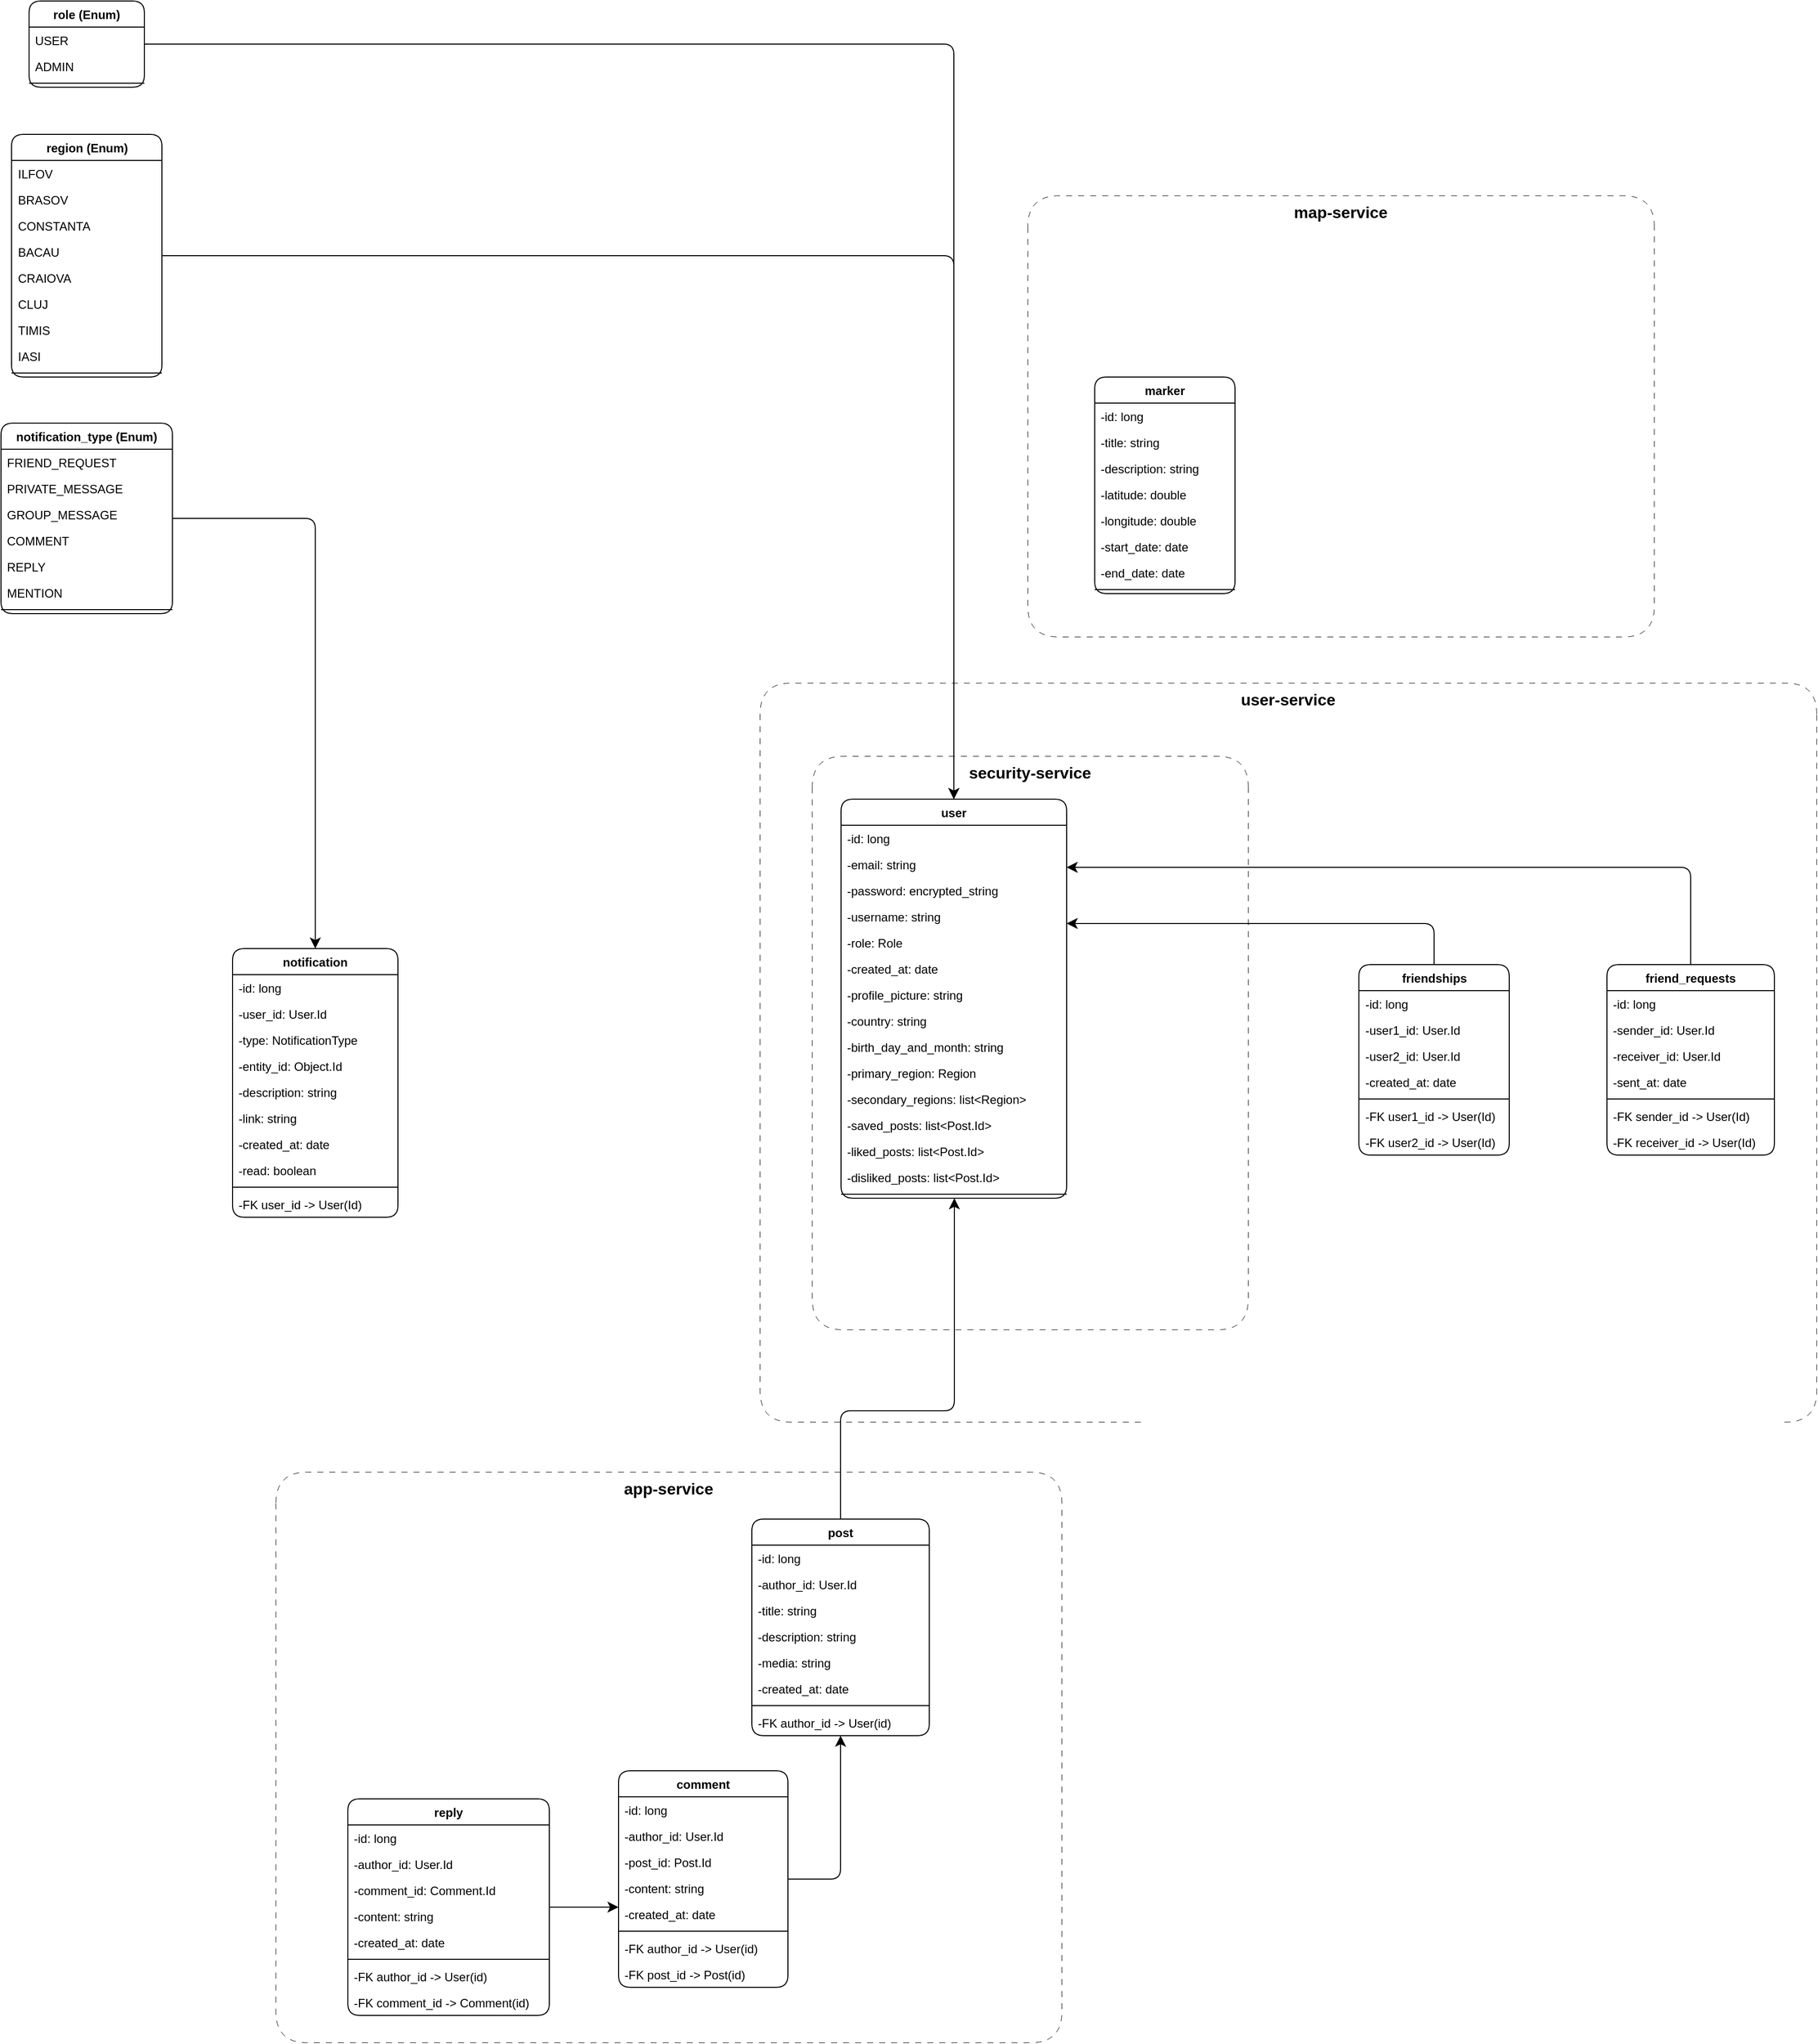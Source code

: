 <mxfile version="22.1.16" type="device">
  <diagram id="C5RBs43oDa-KdzZeNtuy" name="Page-1">
    <mxGraphModel dx="3133" dy="2729" grid="0" gridSize="10" guides="1" tooltips="1" connect="1" arrows="1" fold="1" page="0" pageScale="1" pageWidth="827" pageHeight="1169" math="0" shadow="0">
      <root>
        <mxCell id="WIyWlLk6GJQsqaUBKTNV-0" />
        <mxCell id="WIyWlLk6GJQsqaUBKTNV-1" parent="WIyWlLk6GJQsqaUBKTNV-0" />
        <mxCell id="ZIp37WjM1CENqptQfmg1-0" value="user" style="swimlane;fontStyle=1;align=center;verticalAlign=top;childLayout=stackLayout;horizontal=1;startSize=26;horizontalStack=0;resizeParent=1;resizeParentMax=0;resizeLast=0;collapsible=1;marginBottom=0;whiteSpace=wrap;html=1;rounded=1;glass=0;" parent="WIyWlLk6GJQsqaUBKTNV-1" vertex="1">
          <mxGeometry x="201" y="-84" width="225" height="398" as="geometry" />
        </mxCell>
        <mxCell id="ZIp37WjM1CENqptQfmg1-35" value="-id: long" style="text;strokeColor=none;fillColor=none;align=left;verticalAlign=top;spacingLeft=4;spacingRight=4;overflow=hidden;rotatable=0;points=[[0,0.5],[1,0.5]];portConstraint=eastwest;whiteSpace=wrap;html=1;rounded=1;" parent="ZIp37WjM1CENqptQfmg1-0" vertex="1">
          <mxGeometry y="26" width="225" height="26" as="geometry" />
        </mxCell>
        <mxCell id="ZIp37WjM1CENqptQfmg1-29" value="-email: string" style="text;strokeColor=none;fillColor=none;align=left;verticalAlign=top;spacingLeft=4;spacingRight=4;overflow=hidden;rotatable=0;points=[[0,0.5],[1,0.5]];portConstraint=eastwest;whiteSpace=wrap;html=1;rounded=1;" parent="ZIp37WjM1CENqptQfmg1-0" vertex="1">
          <mxGeometry y="52" width="225" height="26" as="geometry" />
        </mxCell>
        <mxCell id="ZIp37WjM1CENqptQfmg1-26" value="-password: encrypted_string" style="text;strokeColor=none;fillColor=none;align=left;verticalAlign=top;spacingLeft=4;spacingRight=4;overflow=hidden;rotatable=0;points=[[0,0.5],[1,0.5]];portConstraint=eastwest;whiteSpace=wrap;html=1;rounded=1;" parent="ZIp37WjM1CENqptQfmg1-0" vertex="1">
          <mxGeometry y="78" width="225" height="26" as="geometry" />
        </mxCell>
        <mxCell id="ZIp37WjM1CENqptQfmg1-1" value="-username: string&lt;br&gt;" style="text;strokeColor=none;fillColor=none;align=left;verticalAlign=top;spacingLeft=4;spacingRight=4;overflow=hidden;rotatable=0;points=[[0,0.5],[1,0.5]];portConstraint=eastwest;whiteSpace=wrap;html=1;rounded=1;" parent="ZIp37WjM1CENqptQfmg1-0" vertex="1">
          <mxGeometry y="104" width="225" height="26" as="geometry" />
        </mxCell>
        <mxCell id="AUNSWJRfsBHNCjT6qYUv-6" value="-role: Role" style="text;strokeColor=none;fillColor=none;align=left;verticalAlign=top;spacingLeft=4;spacingRight=4;overflow=hidden;rotatable=0;points=[[0,0.5],[1,0.5]];portConstraint=eastwest;whiteSpace=wrap;html=1;rounded=1;" parent="ZIp37WjM1CENqptQfmg1-0" vertex="1">
          <mxGeometry y="130" width="225" height="26" as="geometry" />
        </mxCell>
        <mxCell id="ZIp37WjM1CENqptQfmg1-63" value="-created_at: date" style="text;strokeColor=none;fillColor=none;align=left;verticalAlign=top;spacingLeft=4;spacingRight=4;overflow=hidden;rotatable=0;points=[[0,0.5],[1,0.5]];portConstraint=eastwest;whiteSpace=wrap;html=1;rounded=1;" parent="ZIp37WjM1CENqptQfmg1-0" vertex="1">
          <mxGeometry y="156" width="225" height="26" as="geometry" />
        </mxCell>
        <mxCell id="ZIp37WjM1CENqptQfmg1-30" value="-profile_picture: string" style="text;strokeColor=none;fillColor=none;align=left;verticalAlign=top;spacingLeft=4;spacingRight=4;overflow=hidden;rotatable=0;points=[[0,0.5],[1,0.5]];portConstraint=eastwest;whiteSpace=wrap;html=1;rounded=1;" parent="ZIp37WjM1CENqptQfmg1-0" vertex="1">
          <mxGeometry y="182" width="225" height="26" as="geometry" />
        </mxCell>
        <mxCell id="ZIp37WjM1CENqptQfmg1-32" value="-country: string" style="text;strokeColor=none;fillColor=none;align=left;verticalAlign=top;spacingLeft=4;spacingRight=4;overflow=hidden;rotatable=0;points=[[0,0.5],[1,0.5]];portConstraint=eastwest;whiteSpace=wrap;html=1;rounded=1;" parent="ZIp37WjM1CENqptQfmg1-0" vertex="1">
          <mxGeometry y="208" width="225" height="26" as="geometry" />
        </mxCell>
        <mxCell id="ZIp37WjM1CENqptQfmg1-33" value="-birth_day_and_month: string" style="text;strokeColor=none;fillColor=none;align=left;verticalAlign=top;spacingLeft=4;spacingRight=4;overflow=hidden;rotatable=0;points=[[0,0.5],[1,0.5]];portConstraint=eastwest;whiteSpace=wrap;html=1;rounded=1;" parent="ZIp37WjM1CENqptQfmg1-0" vertex="1">
          <mxGeometry y="234" width="225" height="26" as="geometry" />
        </mxCell>
        <mxCell id="ZIp37WjM1CENqptQfmg1-34" value="-primary_region: Region" style="text;strokeColor=none;fillColor=none;align=left;verticalAlign=top;spacingLeft=4;spacingRight=4;overflow=hidden;rotatable=0;points=[[0,0.5],[1,0.5]];portConstraint=eastwest;whiteSpace=wrap;html=1;rounded=1;" parent="ZIp37WjM1CENqptQfmg1-0" vertex="1">
          <mxGeometry y="260" width="225" height="26" as="geometry" />
        </mxCell>
        <mxCell id="AUNSWJRfsBHNCjT6qYUv-0" value="-secondary_regions: list&amp;lt;Region&amp;gt;" style="text;strokeColor=none;fillColor=none;align=left;verticalAlign=top;spacingLeft=4;spacingRight=4;overflow=hidden;rotatable=0;points=[[0,0.5],[1,0.5]];portConstraint=eastwest;whiteSpace=wrap;html=1;rounded=1;" parent="ZIp37WjM1CENqptQfmg1-0" vertex="1">
          <mxGeometry y="286" width="225" height="26" as="geometry" />
        </mxCell>
        <mxCell id="ZIp37WjM1CENqptQfmg1-96" value="-saved_posts: list&amp;lt;Post.Id&amp;gt;" style="text;strokeColor=none;fillColor=none;align=left;verticalAlign=top;spacingLeft=4;spacingRight=4;overflow=hidden;rotatable=0;points=[[0,0.5],[1,0.5]];portConstraint=eastwest;whiteSpace=wrap;html=1;rounded=1;" parent="ZIp37WjM1CENqptQfmg1-0" vertex="1">
          <mxGeometry y="312" width="225" height="26" as="geometry" />
        </mxCell>
        <mxCell id="AUNSWJRfsBHNCjT6qYUv-1" value="-liked_posts: list&amp;lt;Post.Id&amp;gt;" style="text;strokeColor=none;fillColor=none;align=left;verticalAlign=top;spacingLeft=4;spacingRight=4;overflow=hidden;rotatable=0;points=[[0,0.5],[1,0.5]];portConstraint=eastwest;whiteSpace=wrap;html=1;rounded=1;" parent="ZIp37WjM1CENqptQfmg1-0" vertex="1">
          <mxGeometry y="338" width="225" height="26" as="geometry" />
        </mxCell>
        <mxCell id="AUNSWJRfsBHNCjT6qYUv-2" value="-disliked_posts: list&amp;lt;Post.Id&amp;gt;" style="text;strokeColor=none;fillColor=none;align=left;verticalAlign=top;spacingLeft=4;spacingRight=4;overflow=hidden;rotatable=0;points=[[0,0.5],[1,0.5]];portConstraint=eastwest;whiteSpace=wrap;html=1;rounded=1;" parent="ZIp37WjM1CENqptQfmg1-0" vertex="1">
          <mxGeometry y="364" width="225" height="26" as="geometry" />
        </mxCell>
        <mxCell id="ZIp37WjM1CENqptQfmg1-2" value="" style="line;strokeWidth=1;fillColor=none;align=left;verticalAlign=middle;spacingTop=-1;spacingLeft=3;spacingRight=3;rotatable=0;labelPosition=right;points=[];portConstraint=eastwest;strokeColor=inherit;rounded=1;" parent="ZIp37WjM1CENqptQfmg1-0" vertex="1">
          <mxGeometry y="390" width="225" height="8" as="geometry" />
        </mxCell>
        <mxCell id="ZIp37WjM1CENqptQfmg1-12" value="comment" style="swimlane;fontStyle=1;align=center;verticalAlign=top;childLayout=stackLayout;horizontal=1;startSize=26;horizontalStack=0;resizeParent=1;resizeParentMax=0;resizeLast=0;collapsible=1;marginBottom=0;whiteSpace=wrap;html=1;rounded=1;" parent="WIyWlLk6GJQsqaUBKTNV-1" vertex="1">
          <mxGeometry x="-21" y="885" width="169" height="216" as="geometry" />
        </mxCell>
        <mxCell id="ZIp37WjM1CENqptQfmg1-58" value="-id: long" style="text;strokeColor=none;fillColor=none;align=left;verticalAlign=top;spacingLeft=4;spacingRight=4;overflow=hidden;rotatable=0;points=[[0,0.5],[1,0.5]];portConstraint=eastwest;whiteSpace=wrap;html=1;rounded=1;" parent="ZIp37WjM1CENqptQfmg1-12" vertex="1">
          <mxGeometry y="26" width="169" height="26" as="geometry" />
        </mxCell>
        <mxCell id="ZIp37WjM1CENqptQfmg1-13" value="-author_id: User.Id" style="text;strokeColor=none;fillColor=none;align=left;verticalAlign=top;spacingLeft=4;spacingRight=4;overflow=hidden;rotatable=0;points=[[0,0.5],[1,0.5]];portConstraint=eastwest;whiteSpace=wrap;html=1;rounded=1;" parent="ZIp37WjM1CENqptQfmg1-12" vertex="1">
          <mxGeometry y="52" width="169" height="26" as="geometry" />
        </mxCell>
        <mxCell id="ZIp37WjM1CENqptQfmg1-44" value="-post_id: Post.Id" style="text;strokeColor=none;fillColor=none;align=left;verticalAlign=top;spacingLeft=4;spacingRight=4;overflow=hidden;rotatable=0;points=[[0,0.5],[1,0.5]];portConstraint=eastwest;whiteSpace=wrap;html=1;rounded=1;" parent="ZIp37WjM1CENqptQfmg1-12" vertex="1">
          <mxGeometry y="78" width="169" height="26" as="geometry" />
        </mxCell>
        <mxCell id="ZIp37WjM1CENqptQfmg1-43" value="-content: string" style="text;strokeColor=none;fillColor=none;align=left;verticalAlign=top;spacingLeft=4;spacingRight=4;overflow=hidden;rotatable=0;points=[[0,0.5],[1,0.5]];portConstraint=eastwest;whiteSpace=wrap;html=1;rounded=1;" parent="ZIp37WjM1CENqptQfmg1-12" vertex="1">
          <mxGeometry y="104" width="169" height="26" as="geometry" />
        </mxCell>
        <mxCell id="ZIp37WjM1CENqptQfmg1-61" value="-created_at: date" style="text;strokeColor=none;fillColor=none;align=left;verticalAlign=top;spacingLeft=4;spacingRight=4;overflow=hidden;rotatable=0;points=[[0,0.5],[1,0.5]];portConstraint=eastwest;whiteSpace=wrap;html=1;rounded=1;" parent="ZIp37WjM1CENqptQfmg1-12" vertex="1">
          <mxGeometry y="130" width="169" height="26" as="geometry" />
        </mxCell>
        <mxCell id="ZIp37WjM1CENqptQfmg1-14" value="" style="line;strokeWidth=1;fillColor=none;align=left;verticalAlign=middle;spacingTop=-1;spacingLeft=3;spacingRight=3;rotatable=0;labelPosition=right;points=[];portConstraint=eastwest;strokeColor=inherit;rounded=1;" parent="ZIp37WjM1CENqptQfmg1-12" vertex="1">
          <mxGeometry y="156" width="169" height="8" as="geometry" />
        </mxCell>
        <mxCell id="fnZOQLphqaapDH8NrHmS-1" value="-FK author_id -&amp;gt; User(id)" style="text;strokeColor=none;fillColor=none;align=left;verticalAlign=top;spacingLeft=4;spacingRight=4;overflow=hidden;rotatable=0;points=[[0,0.5],[1,0.5]];portConstraint=eastwest;whiteSpace=wrap;html=1;rounded=1;" vertex="1" parent="ZIp37WjM1CENqptQfmg1-12">
          <mxGeometry y="164" width="169" height="26" as="geometry" />
        </mxCell>
        <mxCell id="fnZOQLphqaapDH8NrHmS-3" value="-FK post_id -&amp;gt; Post(id)" style="text;strokeColor=none;fillColor=none;align=left;verticalAlign=top;spacingLeft=4;spacingRight=4;overflow=hidden;rotatable=0;points=[[0,0.5],[1,0.5]];portConstraint=eastwest;whiteSpace=wrap;html=1;rounded=1;" vertex="1" parent="ZIp37WjM1CENqptQfmg1-12">
          <mxGeometry y="190" width="169" height="26" as="geometry" />
        </mxCell>
        <mxCell id="AUNSWJRfsBHNCjT6qYUv-16" value="role (Enum)" style="swimlane;fontStyle=1;align=center;verticalAlign=top;childLayout=stackLayout;horizontal=1;startSize=26;horizontalStack=0;resizeParent=1;resizeParentMax=0;resizeLast=0;collapsible=1;marginBottom=0;whiteSpace=wrap;html=1;rounded=1;" parent="WIyWlLk6GJQsqaUBKTNV-1" vertex="1">
          <mxGeometry x="-609" y="-880" width="115" height="86" as="geometry" />
        </mxCell>
        <mxCell id="AUNSWJRfsBHNCjT6qYUv-17" value="USER" style="text;strokeColor=none;fillColor=none;align=left;verticalAlign=top;spacingLeft=4;spacingRight=4;overflow=hidden;rotatable=0;points=[[0,0.5],[1,0.5]];portConstraint=eastwest;whiteSpace=wrap;html=1;rounded=1;" parent="AUNSWJRfsBHNCjT6qYUv-16" vertex="1">
          <mxGeometry y="26" width="115" height="26" as="geometry" />
        </mxCell>
        <mxCell id="AUNSWJRfsBHNCjT6qYUv-18" value="ADMIN" style="text;strokeColor=none;fillColor=none;align=left;verticalAlign=top;spacingLeft=4;spacingRight=4;overflow=hidden;rotatable=0;points=[[0,0.5],[1,0.5]];portConstraint=eastwest;whiteSpace=wrap;html=1;rounded=1;" parent="AUNSWJRfsBHNCjT6qYUv-16" vertex="1">
          <mxGeometry y="52" width="115" height="26" as="geometry" />
        </mxCell>
        <mxCell id="AUNSWJRfsBHNCjT6qYUv-24" value="" style="line;strokeWidth=1;fillColor=none;align=left;verticalAlign=middle;spacingTop=-1;spacingLeft=3;spacingRight=3;rotatable=0;labelPosition=right;points=[];portConstraint=eastwest;strokeColor=inherit;rounded=1;" parent="AUNSWJRfsBHNCjT6qYUv-16" vertex="1">
          <mxGeometry y="78" width="115" height="8" as="geometry" />
        </mxCell>
        <mxCell id="AUNSWJRfsBHNCjT6qYUv-26" value="region (Enum)" style="swimlane;fontStyle=1;align=center;verticalAlign=top;childLayout=stackLayout;horizontal=1;startSize=26;horizontalStack=0;resizeParent=1;resizeParentMax=0;resizeLast=0;collapsible=1;marginBottom=0;whiteSpace=wrap;html=1;rounded=1;" parent="WIyWlLk6GJQsqaUBKTNV-1" vertex="1">
          <mxGeometry x="-626.5" y="-747" width="150" height="242" as="geometry" />
        </mxCell>
        <mxCell id="AUNSWJRfsBHNCjT6qYUv-27" value="ILFOV" style="text;strokeColor=none;fillColor=none;align=left;verticalAlign=top;spacingLeft=4;spacingRight=4;overflow=hidden;rotatable=0;points=[[0,0.5],[1,0.5]];portConstraint=eastwest;whiteSpace=wrap;html=1;rounded=1;" parent="AUNSWJRfsBHNCjT6qYUv-26" vertex="1">
          <mxGeometry y="26" width="150" height="26" as="geometry" />
        </mxCell>
        <mxCell id="AUNSWJRfsBHNCjT6qYUv-28" value="BRASOV" style="text;strokeColor=none;fillColor=none;align=left;verticalAlign=top;spacingLeft=4;spacingRight=4;overflow=hidden;rotatable=0;points=[[0,0.5],[1,0.5]];portConstraint=eastwest;whiteSpace=wrap;html=1;rounded=1;" parent="AUNSWJRfsBHNCjT6qYUv-26" vertex="1">
          <mxGeometry y="52" width="150" height="26" as="geometry" />
        </mxCell>
        <mxCell id="AUNSWJRfsBHNCjT6qYUv-30" value="CONSTANTA" style="text;strokeColor=none;fillColor=none;align=left;verticalAlign=top;spacingLeft=4;spacingRight=4;overflow=hidden;rotatable=0;points=[[0,0.5],[1,0.5]];portConstraint=eastwest;whiteSpace=wrap;html=1;rounded=1;" parent="AUNSWJRfsBHNCjT6qYUv-26" vertex="1">
          <mxGeometry y="78" width="150" height="26" as="geometry" />
        </mxCell>
        <mxCell id="AUNSWJRfsBHNCjT6qYUv-31" value="BACAU" style="text;strokeColor=none;fillColor=none;align=left;verticalAlign=top;spacingLeft=4;spacingRight=4;overflow=hidden;rotatable=0;points=[[0,0.5],[1,0.5]];portConstraint=eastwest;whiteSpace=wrap;html=1;rounded=1;" parent="AUNSWJRfsBHNCjT6qYUv-26" vertex="1">
          <mxGeometry y="104" width="150" height="26" as="geometry" />
        </mxCell>
        <mxCell id="AUNSWJRfsBHNCjT6qYUv-32" value="CRAIOVA" style="text;strokeColor=none;fillColor=none;align=left;verticalAlign=top;spacingLeft=4;spacingRight=4;overflow=hidden;rotatable=0;points=[[0,0.5],[1,0.5]];portConstraint=eastwest;whiteSpace=wrap;html=1;rounded=1;" parent="AUNSWJRfsBHNCjT6qYUv-26" vertex="1">
          <mxGeometry y="130" width="150" height="26" as="geometry" />
        </mxCell>
        <mxCell id="AUNSWJRfsBHNCjT6qYUv-33" value="CLUJ" style="text;strokeColor=none;fillColor=none;align=left;verticalAlign=top;spacingLeft=4;spacingRight=4;overflow=hidden;rotatable=0;points=[[0,0.5],[1,0.5]];portConstraint=eastwest;whiteSpace=wrap;html=1;rounded=1;" parent="AUNSWJRfsBHNCjT6qYUv-26" vertex="1">
          <mxGeometry y="156" width="150" height="26" as="geometry" />
        </mxCell>
        <mxCell id="AUNSWJRfsBHNCjT6qYUv-41" value="TIMIS" style="text;strokeColor=none;fillColor=none;align=left;verticalAlign=top;spacingLeft=4;spacingRight=4;overflow=hidden;rotatable=0;points=[[0,0.5],[1,0.5]];portConstraint=eastwest;whiteSpace=wrap;html=1;rounded=1;" parent="AUNSWJRfsBHNCjT6qYUv-26" vertex="1">
          <mxGeometry y="182" width="150" height="26" as="geometry" />
        </mxCell>
        <mxCell id="AUNSWJRfsBHNCjT6qYUv-34" value="IASI" style="text;strokeColor=none;fillColor=none;align=left;verticalAlign=top;spacingLeft=4;spacingRight=4;overflow=hidden;rotatable=0;points=[[0,0.5],[1,0.5]];portConstraint=eastwest;whiteSpace=wrap;html=1;rounded=1;" parent="AUNSWJRfsBHNCjT6qYUv-26" vertex="1">
          <mxGeometry y="208" width="150" height="26" as="geometry" />
        </mxCell>
        <mxCell id="AUNSWJRfsBHNCjT6qYUv-29" value="" style="line;strokeWidth=1;fillColor=none;align=left;verticalAlign=middle;spacingTop=-1;spacingLeft=3;spacingRight=3;rotatable=0;labelPosition=right;points=[];portConstraint=eastwest;strokeColor=inherit;rounded=1;" parent="AUNSWJRfsBHNCjT6qYUv-26" vertex="1">
          <mxGeometry y="234" width="150" height="8" as="geometry" />
        </mxCell>
        <mxCell id="AUNSWJRfsBHNCjT6qYUv-43" value="" style="edgeStyle=segmentEdgeStyle;endArrow=classic;html=1;rounded=1;endSize=8;startSize=8;fontSize=12;" parent="WIyWlLk6GJQsqaUBKTNV-1" source="AUNSWJRfsBHNCjT6qYUv-26" target="ZIp37WjM1CENqptQfmg1-0" edge="1">
          <mxGeometry width="50" height="50" relative="1" as="geometry">
            <mxPoint x="110" y="340" as="sourcePoint" />
            <mxPoint x="160" y="290" as="targetPoint" />
          </mxGeometry>
        </mxCell>
        <mxCell id="AUNSWJRfsBHNCjT6qYUv-44" value="" style="edgeStyle=segmentEdgeStyle;endArrow=classic;html=1;rounded=1;endSize=8;startSize=8;fontSize=12;" parent="WIyWlLk6GJQsqaUBKTNV-1" source="ZIp37WjM1CENqptQfmg1-12" target="ZIp37WjM1CENqptQfmg1-8" edge="1">
          <mxGeometry width="50" height="50" relative="1" as="geometry">
            <mxPoint x="-379" y="880" as="sourcePoint" />
            <mxPoint x="-329" y="830" as="targetPoint" />
          </mxGeometry>
        </mxCell>
        <mxCell id="AUNSWJRfsBHNCjT6qYUv-45" value="" style="edgeStyle=segmentEdgeStyle;endArrow=classic;html=1;rounded=1;endSize=8;startSize=8;fontSize=12;" parent="WIyWlLk6GJQsqaUBKTNV-1" source="ZIp37WjM1CENqptQfmg1-8" target="ZIp37WjM1CENqptQfmg1-0" edge="1">
          <mxGeometry width="50" height="50" relative="1" as="geometry">
            <mxPoint x="100" y="430" as="sourcePoint" />
            <mxPoint x="150" y="380" as="targetPoint" />
            <Array as="points">
              <mxPoint x="201" y="526" />
              <mxPoint x="314" y="526" />
            </Array>
          </mxGeometry>
        </mxCell>
        <mxCell id="AUNSWJRfsBHNCjT6qYUv-46" value="" style="edgeStyle=segmentEdgeStyle;endArrow=classic;html=1;rounded=1;endSize=8;startSize=8;fontSize=12;" parent="WIyWlLk6GJQsqaUBKTNV-1" source="ZIp37WjM1CENqptQfmg1-45" target="ZIp37WjM1CENqptQfmg1-12" edge="1">
          <mxGeometry width="50" height="50" relative="1" as="geometry">
            <mxPoint x="-256" y="776" as="sourcePoint" />
            <mxPoint x="-206" y="726" as="targetPoint" />
          </mxGeometry>
        </mxCell>
        <mxCell id="AUNSWJRfsBHNCjT6qYUv-47" value="" style="edgeStyle=segmentEdgeStyle;endArrow=classic;html=1;rounded=1;endSize=8;startSize=8;fontSize=12;" parent="WIyWlLk6GJQsqaUBKTNV-1" source="AUNSWJRfsBHNCjT6qYUv-16" target="ZIp37WjM1CENqptQfmg1-0" edge="1">
          <mxGeometry width="50" height="50" relative="1" as="geometry">
            <mxPoint x="140" y="370" as="sourcePoint" />
            <mxPoint x="190" y="320" as="targetPoint" />
          </mxGeometry>
        </mxCell>
        <mxCell id="qL8LeOFkSq4ELY79T3Pa-41" value="notification" style="swimlane;fontStyle=1;align=center;verticalAlign=top;childLayout=stackLayout;horizontal=1;startSize=26;horizontalStack=0;resizeParent=1;resizeParentMax=0;resizeLast=0;collapsible=1;marginBottom=0;whiteSpace=wrap;html=1;rounded=1;" parent="WIyWlLk6GJQsqaUBKTNV-1" vertex="1">
          <mxGeometry x="-406" y="65" width="165" height="268" as="geometry" />
        </mxCell>
        <mxCell id="qL8LeOFkSq4ELY79T3Pa-42" value="-id: long" style="text;strokeColor=none;fillColor=none;align=left;verticalAlign=top;spacingLeft=4;spacingRight=4;overflow=hidden;rotatable=0;points=[[0,0.5],[1,0.5]];portConstraint=eastwest;whiteSpace=wrap;html=1;rounded=1;" parent="qL8LeOFkSq4ELY79T3Pa-41" vertex="1">
          <mxGeometry y="26" width="165" height="26" as="geometry" />
        </mxCell>
        <mxCell id="qL8LeOFkSq4ELY79T3Pa-43" value="-user_id: User.Id" style="text;strokeColor=none;fillColor=none;align=left;verticalAlign=top;spacingLeft=4;spacingRight=4;overflow=hidden;rotatable=0;points=[[0,0.5],[1,0.5]];portConstraint=eastwest;whiteSpace=wrap;html=1;rounded=1;" parent="qL8LeOFkSq4ELY79T3Pa-41" vertex="1">
          <mxGeometry y="52" width="165" height="26" as="geometry" />
        </mxCell>
        <mxCell id="qL8LeOFkSq4ELY79T3Pa-69" value="-type: NotificationType" style="text;strokeColor=none;fillColor=none;align=left;verticalAlign=top;spacingLeft=4;spacingRight=4;overflow=hidden;rotatable=0;points=[[0,0.5],[1,0.5]];portConstraint=eastwest;whiteSpace=wrap;html=1;rounded=1;" parent="qL8LeOFkSq4ELY79T3Pa-41" vertex="1">
          <mxGeometry y="78" width="165" height="26" as="geometry" />
        </mxCell>
        <mxCell id="qL8LeOFkSq4ELY79T3Pa-57" value="-entity_id: Object.Id" style="text;strokeColor=none;fillColor=none;align=left;verticalAlign=top;spacingLeft=4;spacingRight=4;overflow=hidden;rotatable=0;points=[[0,0.5],[1,0.5]];portConstraint=eastwest;whiteSpace=wrap;html=1;rounded=1;" parent="qL8LeOFkSq4ELY79T3Pa-41" vertex="1">
          <mxGeometry y="104" width="165" height="26" as="geometry" />
        </mxCell>
        <mxCell id="qL8LeOFkSq4ELY79T3Pa-76" value="-description: string" style="text;strokeColor=none;fillColor=none;align=left;verticalAlign=top;spacingLeft=4;spacingRight=4;overflow=hidden;rotatable=0;points=[[0,0.5],[1,0.5]];portConstraint=eastwest;whiteSpace=wrap;html=1;rounded=1;" parent="qL8LeOFkSq4ELY79T3Pa-41" vertex="1">
          <mxGeometry y="130" width="165" height="26" as="geometry" />
        </mxCell>
        <mxCell id="qL8LeOFkSq4ELY79T3Pa-77" value="-link: string" style="text;strokeColor=none;fillColor=none;align=left;verticalAlign=top;spacingLeft=4;spacingRight=4;overflow=hidden;rotatable=0;points=[[0,0.5],[1,0.5]];portConstraint=eastwest;whiteSpace=wrap;html=1;rounded=1;" parent="qL8LeOFkSq4ELY79T3Pa-41" vertex="1">
          <mxGeometry y="156" width="165" height="26" as="geometry" />
        </mxCell>
        <mxCell id="qL8LeOFkSq4ELY79T3Pa-44" value="-created_at: date" style="text;strokeColor=none;fillColor=none;align=left;verticalAlign=top;spacingLeft=4;spacingRight=4;overflow=hidden;rotatable=0;points=[[0,0.5],[1,0.5]];portConstraint=eastwest;whiteSpace=wrap;html=1;rounded=1;" parent="qL8LeOFkSq4ELY79T3Pa-41" vertex="1">
          <mxGeometry y="182" width="165" height="26" as="geometry" />
        </mxCell>
        <mxCell id="qL8LeOFkSq4ELY79T3Pa-45" value="-read: boolean" style="text;strokeColor=none;fillColor=none;align=left;verticalAlign=top;spacingLeft=4;spacingRight=4;overflow=hidden;rotatable=0;points=[[0,0.5],[1,0.5]];portConstraint=eastwest;whiteSpace=wrap;html=1;rounded=1;" parent="qL8LeOFkSq4ELY79T3Pa-41" vertex="1">
          <mxGeometry y="208" width="165" height="26" as="geometry" />
        </mxCell>
        <mxCell id="qL8LeOFkSq4ELY79T3Pa-48" value="" style="line;strokeWidth=1;fillColor=none;align=left;verticalAlign=middle;spacingTop=-1;spacingLeft=3;spacingRight=3;rotatable=0;labelPosition=right;points=[];portConstraint=eastwest;strokeColor=inherit;rounded=1;" parent="qL8LeOFkSq4ELY79T3Pa-41" vertex="1">
          <mxGeometry y="234" width="165" height="8" as="geometry" />
        </mxCell>
        <mxCell id="qL8LeOFkSq4ELY79T3Pa-56" value="-FK user_id -&amp;gt; User(Id)" style="text;strokeColor=none;fillColor=none;align=left;verticalAlign=top;spacingLeft=4;spacingRight=4;overflow=hidden;rotatable=0;points=[[0,0.5],[1,0.5]];portConstraint=eastwest;whiteSpace=wrap;html=1;rounded=1;" parent="qL8LeOFkSq4ELY79T3Pa-41" vertex="1">
          <mxGeometry y="242" width="165" height="26" as="geometry" />
        </mxCell>
        <mxCell id="qL8LeOFkSq4ELY79T3Pa-58" value="notification_type (Enum)" style="swimlane;fontStyle=1;align=center;verticalAlign=top;childLayout=stackLayout;horizontal=1;startSize=26;horizontalStack=0;resizeParent=1;resizeParentMax=0;resizeLast=0;collapsible=1;marginBottom=0;whiteSpace=wrap;html=1;rounded=1;" parent="WIyWlLk6GJQsqaUBKTNV-1" vertex="1">
          <mxGeometry x="-637" y="-459" width="171" height="190" as="geometry" />
        </mxCell>
        <mxCell id="qL8LeOFkSq4ELY79T3Pa-59" value="FRIEND_REQUEST" style="text;strokeColor=none;fillColor=none;align=left;verticalAlign=top;spacingLeft=4;spacingRight=4;overflow=hidden;rotatable=0;points=[[0,0.5],[1,0.5]];portConstraint=eastwest;whiteSpace=wrap;html=1;rounded=1;" parent="qL8LeOFkSq4ELY79T3Pa-58" vertex="1">
          <mxGeometry y="26" width="171" height="26" as="geometry" />
        </mxCell>
        <mxCell id="qL8LeOFkSq4ELY79T3Pa-70" value="PRIVATE_MESSAGE" style="text;strokeColor=none;fillColor=none;align=left;verticalAlign=top;spacingLeft=4;spacingRight=4;overflow=hidden;rotatable=0;points=[[0,0.5],[1,0.5]];portConstraint=eastwest;whiteSpace=wrap;html=1;rounded=1;" parent="qL8LeOFkSq4ELY79T3Pa-58" vertex="1">
          <mxGeometry y="52" width="171" height="26" as="geometry" />
        </mxCell>
        <mxCell id="qL8LeOFkSq4ELY79T3Pa-71" value="GROUP_MESSAGE" style="text;strokeColor=none;fillColor=none;align=left;verticalAlign=top;spacingLeft=4;spacingRight=4;overflow=hidden;rotatable=0;points=[[0,0.5],[1,0.5]];portConstraint=eastwest;whiteSpace=wrap;html=1;rounded=1;" parent="qL8LeOFkSq4ELY79T3Pa-58" vertex="1">
          <mxGeometry y="78" width="171" height="26" as="geometry" />
        </mxCell>
        <mxCell id="qL8LeOFkSq4ELY79T3Pa-72" value="COMMENT" style="text;strokeColor=none;fillColor=none;align=left;verticalAlign=top;spacingLeft=4;spacingRight=4;overflow=hidden;rotatable=0;points=[[0,0.5],[1,0.5]];portConstraint=eastwest;whiteSpace=wrap;html=1;rounded=1;" parent="qL8LeOFkSq4ELY79T3Pa-58" vertex="1">
          <mxGeometry y="104" width="171" height="26" as="geometry" />
        </mxCell>
        <mxCell id="qL8LeOFkSq4ELY79T3Pa-74" value="REPLY" style="text;strokeColor=none;fillColor=none;align=left;verticalAlign=top;spacingLeft=4;spacingRight=4;overflow=hidden;rotatable=0;points=[[0,0.5],[1,0.5]];portConstraint=eastwest;whiteSpace=wrap;html=1;rounded=1;" parent="qL8LeOFkSq4ELY79T3Pa-58" vertex="1">
          <mxGeometry y="130" width="171" height="26" as="geometry" />
        </mxCell>
        <mxCell id="qL8LeOFkSq4ELY79T3Pa-75" value="MENTION" style="text;strokeColor=none;fillColor=none;align=left;verticalAlign=top;spacingLeft=4;spacingRight=4;overflow=hidden;rotatable=0;points=[[0,0.5],[1,0.5]];portConstraint=eastwest;whiteSpace=wrap;html=1;rounded=1;" parent="qL8LeOFkSq4ELY79T3Pa-58" vertex="1">
          <mxGeometry y="156" width="171" height="26" as="geometry" />
        </mxCell>
        <mxCell id="qL8LeOFkSq4ELY79T3Pa-67" value="" style="line;strokeWidth=1;fillColor=none;align=left;verticalAlign=middle;spacingTop=-1;spacingLeft=3;spacingRight=3;rotatable=0;labelPosition=right;points=[];portConstraint=eastwest;strokeColor=inherit;rounded=1;" parent="qL8LeOFkSq4ELY79T3Pa-58" vertex="1">
          <mxGeometry y="182" width="171" height="8" as="geometry" />
        </mxCell>
        <mxCell id="qL8LeOFkSq4ELY79T3Pa-68" value="" style="edgeStyle=segmentEdgeStyle;endArrow=classic;html=1;rounded=1;endSize=8;startSize=8;fontSize=12;" parent="WIyWlLk6GJQsqaUBKTNV-1" source="qL8LeOFkSq4ELY79T3Pa-58" target="qL8LeOFkSq4ELY79T3Pa-41" edge="1">
          <mxGeometry width="50" height="50" relative="1" as="geometry">
            <mxPoint x="-691" y="-267" as="sourcePoint" />
            <mxPoint x="-219" y="422" as="targetPoint" />
          </mxGeometry>
        </mxCell>
        <mxCell id="NsJas7nJp7t8EP145laF-0" value="security-service" style="swimlane;fontSize=16;startSize=31;dashed=1;dashPattern=12 12;strokeWidth=0.5;fillColor=none;swimlaneLine=0;rounded=1;arcSize=50;" parent="WIyWlLk6GJQsqaUBKTNV-1" vertex="1">
          <mxGeometry x="172" y="-127" width="435" height="572" as="geometry" />
        </mxCell>
        <mxCell id="NsJas7nJp7t8EP145laF-4" value="user-service" style="swimlane;fontSize=16;startSize=31;dashed=1;dashPattern=12 12;strokeWidth=0.5;fillColor=none;swimlaneLine=0;rounded=1;arcSize=50;" parent="WIyWlLk6GJQsqaUBKTNV-1" vertex="1">
          <mxGeometry x="120" y="-200" width="1054" height="737" as="geometry" />
        </mxCell>
        <mxCell id="qL8LeOFkSq4ELY79T3Pa-19" value="friend_requests" style="swimlane;fontStyle=1;align=center;verticalAlign=top;childLayout=stackLayout;horizontal=1;startSize=26;horizontalStack=0;resizeParent=1;resizeParentMax=0;resizeLast=0;collapsible=1;marginBottom=0;whiteSpace=wrap;html=1;rounded=1;" parent="NsJas7nJp7t8EP145laF-4" vertex="1">
          <mxGeometry x="845" y="281" width="167" height="190" as="geometry" />
        </mxCell>
        <mxCell id="qL8LeOFkSq4ELY79T3Pa-20" value="-id: long" style="text;strokeColor=none;fillColor=none;align=left;verticalAlign=top;spacingLeft=4;spacingRight=4;overflow=hidden;rotatable=0;points=[[0,0.5],[1,0.5]];portConstraint=eastwest;whiteSpace=wrap;html=1;rounded=1;" parent="qL8LeOFkSq4ELY79T3Pa-19" vertex="1">
          <mxGeometry y="26" width="167" height="26" as="geometry" />
        </mxCell>
        <mxCell id="qL8LeOFkSq4ELY79T3Pa-21" value="-sender_id: User.Id" style="text;strokeColor=none;fillColor=none;align=left;verticalAlign=top;spacingLeft=4;spacingRight=4;overflow=hidden;rotatable=0;points=[[0,0.5],[1,0.5]];portConstraint=eastwest;whiteSpace=wrap;html=1;rounded=1;" parent="qL8LeOFkSq4ELY79T3Pa-19" vertex="1">
          <mxGeometry y="52" width="167" height="26" as="geometry" />
        </mxCell>
        <mxCell id="qL8LeOFkSq4ELY79T3Pa-22" value="-receiver_id: User.Id" style="text;strokeColor=none;fillColor=none;align=left;verticalAlign=top;spacingLeft=4;spacingRight=4;overflow=hidden;rotatable=0;points=[[0,0.5],[1,0.5]];portConstraint=eastwest;whiteSpace=wrap;html=1;rounded=1;" parent="qL8LeOFkSq4ELY79T3Pa-19" vertex="1">
          <mxGeometry y="78" width="167" height="26" as="geometry" />
        </mxCell>
        <mxCell id="qL8LeOFkSq4ELY79T3Pa-50" value="-sent_at: date" style="text;strokeColor=none;fillColor=none;align=left;verticalAlign=top;spacingLeft=4;spacingRight=4;overflow=hidden;rotatable=0;points=[[0,0.5],[1,0.5]];portConstraint=eastwest;whiteSpace=wrap;html=1;rounded=1;" parent="qL8LeOFkSq4ELY79T3Pa-19" vertex="1">
          <mxGeometry y="104" width="167" height="26" as="geometry" />
        </mxCell>
        <mxCell id="qL8LeOFkSq4ELY79T3Pa-25" value="" style="line;strokeWidth=1;fillColor=none;align=left;verticalAlign=middle;spacingTop=-1;spacingLeft=3;spacingRight=3;rotatable=0;labelPosition=right;points=[];portConstraint=eastwest;strokeColor=inherit;rounded=1;" parent="qL8LeOFkSq4ELY79T3Pa-19" vertex="1">
          <mxGeometry y="130" width="167" height="8" as="geometry" />
        </mxCell>
        <mxCell id="qL8LeOFkSq4ELY79T3Pa-53" value="-FK sender_id -&amp;gt; User(Id)" style="text;strokeColor=none;fillColor=none;align=left;verticalAlign=top;spacingLeft=4;spacingRight=4;overflow=hidden;rotatable=0;points=[[0,0.5],[1,0.5]];portConstraint=eastwest;whiteSpace=wrap;html=1;rounded=1;" parent="qL8LeOFkSq4ELY79T3Pa-19" vertex="1">
          <mxGeometry y="138" width="167" height="26" as="geometry" />
        </mxCell>
        <mxCell id="qL8LeOFkSq4ELY79T3Pa-54" value="-FK receiver_id -&amp;gt; User(Id)" style="text;strokeColor=none;fillColor=none;align=left;verticalAlign=top;spacingLeft=4;spacingRight=4;overflow=hidden;rotatable=0;points=[[0,0.5],[1,0.5]];portConstraint=eastwest;whiteSpace=wrap;html=1;rounded=1;" parent="qL8LeOFkSq4ELY79T3Pa-19" vertex="1">
          <mxGeometry y="164" width="167" height="26" as="geometry" />
        </mxCell>
        <UserObject label="friendships" tooltip="" id="qL8LeOFkSq4ELY79T3Pa-26">
          <mxCell style="swimlane;fontStyle=1;align=center;verticalAlign=top;childLayout=stackLayout;horizontal=1;startSize=26;horizontalStack=0;resizeParent=1;resizeParentMax=0;resizeLast=0;collapsible=1;marginBottom=0;whiteSpace=wrap;html=1;rounded=1;" parent="NsJas7nJp7t8EP145laF-4" vertex="1">
            <mxGeometry x="597.5" y="281" width="150" height="190" as="geometry" />
          </mxCell>
        </UserObject>
        <mxCell id="qL8LeOFkSq4ELY79T3Pa-27" value="-id: long" style="text;strokeColor=none;fillColor=none;align=left;verticalAlign=top;spacingLeft=4;spacingRight=4;overflow=hidden;rotatable=0;points=[[0,0.5],[1,0.5]];portConstraint=eastwest;whiteSpace=wrap;html=1;rounded=1;" parent="qL8LeOFkSq4ELY79T3Pa-26" vertex="1">
          <mxGeometry y="26" width="150" height="26" as="geometry" />
        </mxCell>
        <mxCell id="qL8LeOFkSq4ELY79T3Pa-28" value="-user1_id: User.Id" style="text;strokeColor=none;fillColor=none;align=left;verticalAlign=top;spacingLeft=4;spacingRight=4;overflow=hidden;rotatable=0;points=[[0,0.5],[1,0.5]];portConstraint=eastwest;whiteSpace=wrap;html=1;rounded=1;" parent="qL8LeOFkSq4ELY79T3Pa-26" vertex="1">
          <mxGeometry y="52" width="150" height="26" as="geometry" />
        </mxCell>
        <mxCell id="qL8LeOFkSq4ELY79T3Pa-29" value="-user2_id: User.Id" style="text;strokeColor=none;fillColor=none;align=left;verticalAlign=top;spacingLeft=4;spacingRight=4;overflow=hidden;rotatable=0;points=[[0,0.5],[1,0.5]];portConstraint=eastwest;whiteSpace=wrap;html=1;rounded=1;" parent="qL8LeOFkSq4ELY79T3Pa-26" vertex="1">
          <mxGeometry y="78" width="150" height="26" as="geometry" />
        </mxCell>
        <mxCell id="qL8LeOFkSq4ELY79T3Pa-49" value="-created_at: date" style="text;strokeColor=none;fillColor=none;align=left;verticalAlign=top;spacingLeft=4;spacingRight=4;overflow=hidden;rotatable=0;points=[[0,0.5],[1,0.5]];portConstraint=eastwest;whiteSpace=wrap;html=1;rounded=1;" parent="qL8LeOFkSq4ELY79T3Pa-26" vertex="1">
          <mxGeometry y="104" width="150" height="26" as="geometry" />
        </mxCell>
        <mxCell id="qL8LeOFkSq4ELY79T3Pa-32" value="" style="line;strokeWidth=1;fillColor=none;align=left;verticalAlign=middle;spacingTop=-1;spacingLeft=3;spacingRight=3;rotatable=0;labelPosition=right;points=[];portConstraint=eastwest;strokeColor=inherit;rounded=1;" parent="qL8LeOFkSq4ELY79T3Pa-26" vertex="1">
          <mxGeometry y="130" width="150" height="8" as="geometry" />
        </mxCell>
        <mxCell id="qL8LeOFkSq4ELY79T3Pa-51" value="-FK user1_id -&amp;gt; User(Id)" style="text;strokeColor=none;fillColor=none;align=left;verticalAlign=top;spacingLeft=4;spacingRight=4;overflow=hidden;rotatable=0;points=[[0,0.5],[1,0.5]];portConstraint=eastwest;whiteSpace=wrap;html=1;rounded=1;" parent="qL8LeOFkSq4ELY79T3Pa-26" vertex="1">
          <mxGeometry y="138" width="150" height="26" as="geometry" />
        </mxCell>
        <mxCell id="qL8LeOFkSq4ELY79T3Pa-52" value="-FK user2_id -&amp;gt; User(Id)" style="text;strokeColor=none;fillColor=none;align=left;verticalAlign=top;spacingLeft=4;spacingRight=4;overflow=hidden;rotatable=0;points=[[0,0.5],[1,0.5]];portConstraint=eastwest;whiteSpace=wrap;html=1;rounded=1;" parent="qL8LeOFkSq4ELY79T3Pa-26" vertex="1">
          <mxGeometry y="164" width="150" height="26" as="geometry" />
        </mxCell>
        <mxCell id="Z0HMSyIbgHoMZcpw7GYd-18" value="" style="edgeStyle=segmentEdgeStyle;endArrow=classic;html=1;curved=0;rounded=1;endSize=8;startSize=8;fontSize=12;" parent="WIyWlLk6GJQsqaUBKTNV-1" source="qL8LeOFkSq4ELY79T3Pa-19" target="ZIp37WjM1CENqptQfmg1-0" edge="1">
          <mxGeometry width="50" height="50" relative="1" as="geometry">
            <mxPoint x="930" y="286" as="sourcePoint" />
            <mxPoint x="980" y="236" as="targetPoint" />
            <Array as="points">
              <mxPoint x="1049" y="-16" />
            </Array>
          </mxGeometry>
        </mxCell>
        <mxCell id="Z0HMSyIbgHoMZcpw7GYd-57" value="map-service" style="swimlane;fontSize=16;startSize=31;dashed=1;dashPattern=12 12;strokeWidth=0.5;fillColor=none;swimlaneLine=0;rounded=1;arcSize=50;" parent="WIyWlLk6GJQsqaUBKTNV-1" vertex="1">
          <mxGeometry x="387" y="-686" width="625" height="440" as="geometry" />
        </mxCell>
        <mxCell id="qL8LeOFkSq4ELY79T3Pa-0" value="marker" style="swimlane;fontStyle=1;align=center;verticalAlign=top;childLayout=stackLayout;horizontal=1;startSize=26;horizontalStack=0;resizeParent=1;resizeParentMax=0;resizeLast=0;collapsible=1;marginBottom=0;whiteSpace=wrap;html=1;rounded=1;" parent="Z0HMSyIbgHoMZcpw7GYd-57" vertex="1">
          <mxGeometry x="67" y="181" width="140" height="216" as="geometry" />
        </mxCell>
        <mxCell id="qL8LeOFkSq4ELY79T3Pa-1" value="-id: long" style="text;strokeColor=none;fillColor=none;align=left;verticalAlign=top;spacingLeft=4;spacingRight=4;overflow=hidden;rotatable=0;points=[[0,0.5],[1,0.5]];portConstraint=eastwest;whiteSpace=wrap;html=1;rounded=1;" parent="qL8LeOFkSq4ELY79T3Pa-0" vertex="1">
          <mxGeometry y="26" width="140" height="26" as="geometry" />
        </mxCell>
        <mxCell id="qL8LeOFkSq4ELY79T3Pa-2" value="-title: string" style="text;strokeColor=none;fillColor=none;align=left;verticalAlign=top;spacingLeft=4;spacingRight=4;overflow=hidden;rotatable=0;points=[[0,0.5],[1,0.5]];portConstraint=eastwest;whiteSpace=wrap;html=1;rounded=1;" parent="qL8LeOFkSq4ELY79T3Pa-0" vertex="1">
          <mxGeometry y="52" width="140" height="26" as="geometry" />
        </mxCell>
        <mxCell id="qL8LeOFkSq4ELY79T3Pa-4" value="-description: string" style="text;strokeColor=none;fillColor=none;align=left;verticalAlign=top;spacingLeft=4;spacingRight=4;overflow=hidden;rotatable=0;points=[[0,0.5],[1,0.5]];portConstraint=eastwest;whiteSpace=wrap;html=1;rounded=1;" parent="qL8LeOFkSq4ELY79T3Pa-0" vertex="1">
          <mxGeometry y="78" width="140" height="26" as="geometry" />
        </mxCell>
        <mxCell id="qL8LeOFkSq4ELY79T3Pa-5" value="-latitude: double" style="text;strokeColor=none;fillColor=none;align=left;verticalAlign=top;spacingLeft=4;spacingRight=4;overflow=hidden;rotatable=0;points=[[0,0.5],[1,0.5]];portConstraint=eastwest;whiteSpace=wrap;html=1;rounded=1;" parent="qL8LeOFkSq4ELY79T3Pa-0" vertex="1">
          <mxGeometry y="104" width="140" height="26" as="geometry" />
        </mxCell>
        <mxCell id="qL8LeOFkSq4ELY79T3Pa-6" value="-longitude: double" style="text;strokeColor=none;fillColor=none;align=left;verticalAlign=top;spacingLeft=4;spacingRight=4;overflow=hidden;rotatable=0;points=[[0,0.5],[1,0.5]];portConstraint=eastwest;whiteSpace=wrap;html=1;rounded=1;" parent="qL8LeOFkSq4ELY79T3Pa-0" vertex="1">
          <mxGeometry y="130" width="140" height="26" as="geometry" />
        </mxCell>
        <mxCell id="qL8LeOFkSq4ELY79T3Pa-10" value="-start_date: date" style="text;strokeColor=none;fillColor=none;align=left;verticalAlign=top;spacingLeft=4;spacingRight=4;overflow=hidden;rotatable=0;points=[[0,0.5],[1,0.5]];portConstraint=eastwest;whiteSpace=wrap;html=1;rounded=1;" parent="qL8LeOFkSq4ELY79T3Pa-0" vertex="1">
          <mxGeometry y="156" width="140" height="26" as="geometry" />
        </mxCell>
        <mxCell id="qL8LeOFkSq4ELY79T3Pa-7" value="-end_date: date" style="text;strokeColor=none;fillColor=none;align=left;verticalAlign=top;spacingLeft=4;spacingRight=4;overflow=hidden;rotatable=0;points=[[0,0.5],[1,0.5]];portConstraint=eastwest;whiteSpace=wrap;html=1;rounded=1;" parent="qL8LeOFkSq4ELY79T3Pa-0" vertex="1">
          <mxGeometry y="182" width="140" height="26" as="geometry" />
        </mxCell>
        <mxCell id="qL8LeOFkSq4ELY79T3Pa-8" value="" style="line;strokeWidth=1;fillColor=none;align=left;verticalAlign=middle;spacingTop=-1;spacingLeft=3;spacingRight=3;rotatable=0;labelPosition=right;points=[];portConstraint=eastwest;strokeColor=inherit;rounded=1;" parent="qL8LeOFkSq4ELY79T3Pa-0" vertex="1">
          <mxGeometry y="208" width="140" height="8" as="geometry" />
        </mxCell>
        <mxCell id="Z0HMSyIbgHoMZcpw7GYd-75" value="" style="edgeStyle=segmentEdgeStyle;endArrow=classic;html=1;curved=0;rounded=1;endSize=8;startSize=8;fontSize=12;" parent="WIyWlLk6GJQsqaUBKTNV-1" source="qL8LeOFkSq4ELY79T3Pa-26" target="ZIp37WjM1CENqptQfmg1-0" edge="1">
          <mxGeometry width="50" height="50" relative="1" as="geometry">
            <mxPoint x="1236" y="-91" as="sourcePoint" />
            <mxPoint x="697" y="-50" as="targetPoint" />
            <Array as="points">
              <mxPoint x="793" y="40" />
            </Array>
          </mxGeometry>
        </mxCell>
        <mxCell id="Z0HMSyIbgHoMZcpw7GYd-94" value="app-service" style="swimlane;fontSize=16;startSize=31;dashed=1;dashPattern=12 12;strokeWidth=0.5;fillColor=none;swimlaneLine=0;rounded=1;arcSize=50;container=0;" parent="WIyWlLk6GJQsqaUBKTNV-1" vertex="1">
          <mxGeometry x="-363" y="587" width="784" height="569" as="geometry">
            <mxRectangle x="-283" y="595" width="124" height="31" as="alternateBounds" />
          </mxGeometry>
        </mxCell>
        <mxCell id="ZIp37WjM1CENqptQfmg1-8" value="post" style="swimlane;fontStyle=1;align=center;verticalAlign=top;childLayout=stackLayout;horizontal=1;startSize=26;horizontalStack=0;resizeParent=1;resizeParentMax=0;resizeLast=0;collapsible=1;marginBottom=0;whiteSpace=wrap;html=1;rounded=1;" parent="WIyWlLk6GJQsqaUBKTNV-1" vertex="1">
          <mxGeometry x="112" y="634" width="177" height="216" as="geometry" />
        </mxCell>
        <mxCell id="ZIp37WjM1CENqptQfmg1-52" value="-id: long" style="text;strokeColor=none;fillColor=none;align=left;verticalAlign=top;spacingLeft=4;spacingRight=4;overflow=hidden;rotatable=0;points=[[0,0.5],[1,0.5]];portConstraint=eastwest;whiteSpace=wrap;html=1;rounded=1;" parent="ZIp37WjM1CENqptQfmg1-8" vertex="1">
          <mxGeometry y="26" width="177" height="26" as="geometry" />
        </mxCell>
        <mxCell id="ZIp37WjM1CENqptQfmg1-42" value="-author_id: User.Id" style="text;strokeColor=none;fillColor=none;align=left;verticalAlign=top;spacingLeft=4;spacingRight=4;overflow=hidden;rotatable=0;points=[[0,0.5],[1,0.5]];portConstraint=eastwest;whiteSpace=wrap;html=1;rounded=1;" parent="ZIp37WjM1CENqptQfmg1-8" vertex="1">
          <mxGeometry y="52" width="177" height="26" as="geometry" />
        </mxCell>
        <mxCell id="ZIp37WjM1CENqptQfmg1-9" value="-title: string" style="text;strokeColor=none;fillColor=none;align=left;verticalAlign=top;spacingLeft=4;spacingRight=4;overflow=hidden;rotatable=0;points=[[0,0.5],[1,0.5]];portConstraint=eastwest;whiteSpace=wrap;html=1;rounded=1;" parent="ZIp37WjM1CENqptQfmg1-8" vertex="1">
          <mxGeometry y="78" width="177" height="26" as="geometry" />
        </mxCell>
        <mxCell id="AUNSWJRfsBHNCjT6qYUv-3" value="-description: string" style="text;strokeColor=none;fillColor=none;align=left;verticalAlign=top;spacingLeft=4;spacingRight=4;overflow=hidden;rotatable=0;points=[[0,0.5],[1,0.5]];portConstraint=eastwest;whiteSpace=wrap;html=1;rounded=1;" parent="ZIp37WjM1CENqptQfmg1-8" vertex="1">
          <mxGeometry y="104" width="177" height="26" as="geometry" />
        </mxCell>
        <mxCell id="ZIp37WjM1CENqptQfmg1-38" value="-media: string" style="text;strokeColor=none;fillColor=none;align=left;verticalAlign=top;spacingLeft=4;spacingRight=4;overflow=hidden;rotatable=0;points=[[0,0.5],[1,0.5]];portConstraint=eastwest;whiteSpace=wrap;html=1;rounded=1;" parent="ZIp37WjM1CENqptQfmg1-8" vertex="1">
          <mxGeometry y="130" width="177" height="26" as="geometry" />
        </mxCell>
        <mxCell id="ZIp37WjM1CENqptQfmg1-62" value="-created_at: date" style="text;strokeColor=none;fillColor=none;align=left;verticalAlign=top;spacingLeft=4;spacingRight=4;overflow=hidden;rotatable=0;points=[[0,0.5],[1,0.5]];portConstraint=eastwest;whiteSpace=wrap;html=1;rounded=1;" parent="ZIp37WjM1CENqptQfmg1-8" vertex="1">
          <mxGeometry y="156" width="177" height="26" as="geometry" />
        </mxCell>
        <mxCell id="ZIp37WjM1CENqptQfmg1-10" value="" style="line;strokeWidth=1;fillColor=none;align=left;verticalAlign=middle;spacingTop=-1;spacingLeft=3;spacingRight=3;rotatable=0;labelPosition=right;points=[];portConstraint=eastwest;strokeColor=inherit;rounded=1;" parent="ZIp37WjM1CENqptQfmg1-8" vertex="1">
          <mxGeometry y="182" width="177" height="8" as="geometry" />
        </mxCell>
        <mxCell id="fnZOQLphqaapDH8NrHmS-0" value="-FK author_id -&amp;gt; User(id)" style="text;strokeColor=none;fillColor=none;align=left;verticalAlign=top;spacingLeft=4;spacingRight=4;overflow=hidden;rotatable=0;points=[[0,0.5],[1,0.5]];portConstraint=eastwest;whiteSpace=wrap;html=1;rounded=1;" vertex="1" parent="ZIp37WjM1CENqptQfmg1-8">
          <mxGeometry y="190" width="177" height="26" as="geometry" />
        </mxCell>
        <mxCell id="ZIp37WjM1CENqptQfmg1-45" value="reply" style="swimlane;fontStyle=1;align=center;verticalAlign=top;childLayout=stackLayout;horizontal=1;startSize=26;horizontalStack=0;resizeParent=1;resizeParentMax=0;resizeLast=0;collapsible=1;marginBottom=0;whiteSpace=wrap;html=1;rounded=1;" parent="WIyWlLk6GJQsqaUBKTNV-1" vertex="1">
          <mxGeometry x="-291" y="913" width="201" height="216" as="geometry" />
        </mxCell>
        <mxCell id="ZIp37WjM1CENqptQfmg1-59" value="-id: long" style="text;strokeColor=none;fillColor=none;align=left;verticalAlign=top;spacingLeft=4;spacingRight=4;overflow=hidden;rotatable=0;points=[[0,0.5],[1,0.5]];portConstraint=eastwest;whiteSpace=wrap;html=1;rounded=1;" parent="ZIp37WjM1CENqptQfmg1-45" vertex="1">
          <mxGeometry y="26" width="201" height="26" as="geometry" />
        </mxCell>
        <mxCell id="ZIp37WjM1CENqptQfmg1-46" value="-author_id: User.Id" style="text;strokeColor=none;fillColor=none;align=left;verticalAlign=top;spacingLeft=4;spacingRight=4;overflow=hidden;rotatable=0;points=[[0,0.5],[1,0.5]];portConstraint=eastwest;whiteSpace=wrap;html=1;rounded=1;" parent="ZIp37WjM1CENqptQfmg1-45" vertex="1">
          <mxGeometry y="52" width="201" height="26" as="geometry" />
        </mxCell>
        <mxCell id="ZIp37WjM1CENqptQfmg1-48" value="-comment_id: Comment.Id" style="text;strokeColor=none;fillColor=none;align=left;verticalAlign=top;spacingLeft=4;spacingRight=4;overflow=hidden;rotatable=0;points=[[0,0.5],[1,0.5]];portConstraint=eastwest;whiteSpace=wrap;html=1;rounded=1;" parent="ZIp37WjM1CENqptQfmg1-45" vertex="1">
          <mxGeometry y="78" width="201" height="26" as="geometry" />
        </mxCell>
        <mxCell id="ZIp37WjM1CENqptQfmg1-47" value="-content: string" style="text;strokeColor=none;fillColor=none;align=left;verticalAlign=top;spacingLeft=4;spacingRight=4;overflow=hidden;rotatable=0;points=[[0,0.5],[1,0.5]];portConstraint=eastwest;whiteSpace=wrap;html=1;rounded=1;" parent="ZIp37WjM1CENqptQfmg1-45" vertex="1">
          <mxGeometry y="104" width="201" height="26" as="geometry" />
        </mxCell>
        <mxCell id="ZIp37WjM1CENqptQfmg1-60" value="-created_at: date" style="text;strokeColor=none;fillColor=none;align=left;verticalAlign=top;spacingLeft=4;spacingRight=4;overflow=hidden;rotatable=0;points=[[0,0.5],[1,0.5]];portConstraint=eastwest;whiteSpace=wrap;html=1;rounded=1;" parent="ZIp37WjM1CENqptQfmg1-45" vertex="1">
          <mxGeometry y="130" width="201" height="26" as="geometry" />
        </mxCell>
        <mxCell id="ZIp37WjM1CENqptQfmg1-49" value="" style="line;strokeWidth=1;fillColor=none;align=left;verticalAlign=middle;spacingTop=-1;spacingLeft=3;spacingRight=3;rotatable=0;labelPosition=right;points=[];portConstraint=eastwest;strokeColor=inherit;rounded=1;" parent="ZIp37WjM1CENqptQfmg1-45" vertex="1">
          <mxGeometry y="156" width="201" height="8" as="geometry" />
        </mxCell>
        <mxCell id="fnZOQLphqaapDH8NrHmS-2" value="-FK author_id -&amp;gt; User(id)" style="text;strokeColor=none;fillColor=none;align=left;verticalAlign=top;spacingLeft=4;spacingRight=4;overflow=hidden;rotatable=0;points=[[0,0.5],[1,0.5]];portConstraint=eastwest;whiteSpace=wrap;html=1;rounded=1;" vertex="1" parent="ZIp37WjM1CENqptQfmg1-45">
          <mxGeometry y="164" width="201" height="26" as="geometry" />
        </mxCell>
        <mxCell id="fnZOQLphqaapDH8NrHmS-4" value="-FK comment_id -&amp;gt; Comment(id)" style="text;strokeColor=none;fillColor=none;align=left;verticalAlign=top;spacingLeft=4;spacingRight=4;overflow=hidden;rotatable=0;points=[[0,0.5],[1,0.5]];portConstraint=eastwest;whiteSpace=wrap;html=1;rounded=1;" vertex="1" parent="ZIp37WjM1CENqptQfmg1-45">
          <mxGeometry y="190" width="201" height="26" as="geometry" />
        </mxCell>
      </root>
    </mxGraphModel>
  </diagram>
</mxfile>
